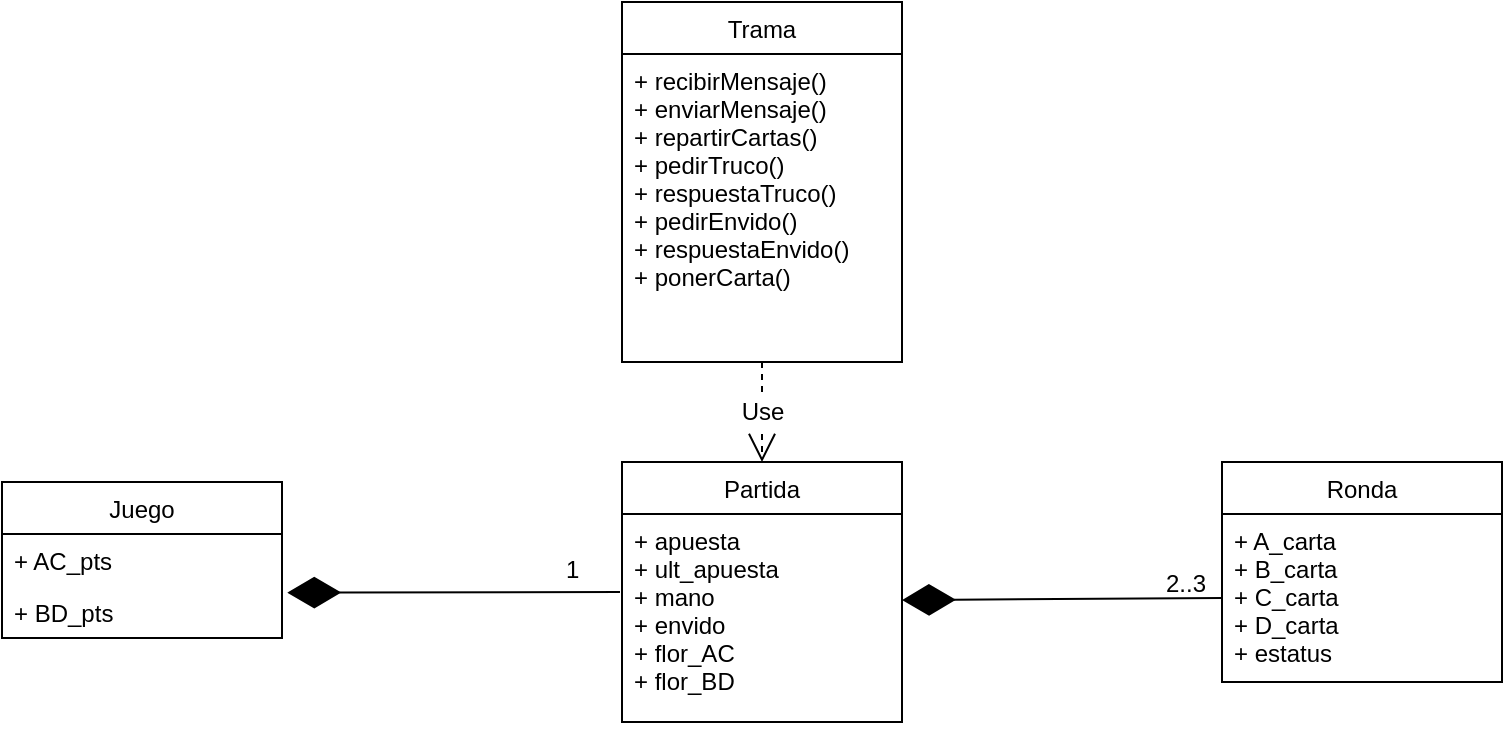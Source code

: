 <mxfile version="10.7.3" type="google"><diagram id="w82_UBWAiwAJ9hJfU_qq" name="Page-1"><mxGraphModel dx="992" dy="564" grid="1" gridSize="10" guides="1" tooltips="1" connect="1" arrows="1" fold="1" page="1" pageScale="1" pageWidth="2500" pageHeight="1500" math="0" shadow="0"><root><mxCell id="0"/><mxCell id="1" parent="0"/><mxCell id="3g3TR8fWQCIJSkU4lV_S-1" value="Partida" style="swimlane;fontStyle=0;childLayout=stackLayout;horizontal=1;startSize=26;fillColor=none;horizontalStack=0;resizeParent=1;resizeParentMax=0;resizeLast=0;collapsible=1;marginBottom=0;" parent="1" vertex="1"><mxGeometry x="490" y="600" width="140" height="130" as="geometry"/></mxCell><mxCell id="3g3TR8fWQCIJSkU4lV_S-2" value="+ apuesta&#10;+ ult_apuesta&#10;+ mano&#10;+ envido&#10;+ flor_AC&#10;+ flor_BD&#10;&#10;" style="text;strokeColor=none;fillColor=none;align=left;verticalAlign=top;spacingLeft=4;spacingRight=4;overflow=hidden;rotatable=0;points=[[0,0.5],[1,0.5]];portConstraint=eastwest;" parent="3g3TR8fWQCIJSkU4lV_S-1" vertex="1"><mxGeometry y="26" width="140" height="104" as="geometry"/></mxCell><mxCell id="3g3TR8fWQCIJSkU4lV_S-5" value="Juego" style="swimlane;fontStyle=0;childLayout=stackLayout;horizontal=1;startSize=26;fillColor=none;horizontalStack=0;resizeParent=1;resizeParentMax=0;resizeLast=0;collapsible=1;marginBottom=0;" parent="1" vertex="1"><mxGeometry x="180" y="610" width="140" height="78" as="geometry"/></mxCell><mxCell id="3g3TR8fWQCIJSkU4lV_S-6" value="+ AC_pts" style="text;strokeColor=none;fillColor=none;align=left;verticalAlign=top;spacingLeft=4;spacingRight=4;overflow=hidden;rotatable=0;points=[[0,0.5],[1,0.5]];portConstraint=eastwest;" parent="3g3TR8fWQCIJSkU4lV_S-5" vertex="1"><mxGeometry y="26" width="140" height="26" as="geometry"/></mxCell><mxCell id="3g3TR8fWQCIJSkU4lV_S-7" value="+ BD_pts" style="text;strokeColor=none;fillColor=none;align=left;verticalAlign=top;spacingLeft=4;spacingRight=4;overflow=hidden;rotatable=0;points=[[0,0.5],[1,0.5]];portConstraint=eastwest;" parent="3g3TR8fWQCIJSkU4lV_S-5" vertex="1"><mxGeometry y="52" width="140" height="26" as="geometry"/></mxCell><mxCell id="3g3TR8fWQCIJSkU4lV_S-9" value="" style="endArrow=diamondThin;endFill=1;endSize=24;html=1;entryX=1.019;entryY=1.129;entryDx=0;entryDy=0;entryPerimeter=0;" parent="1" target="3g3TR8fWQCIJSkU4lV_S-6" edge="1"><mxGeometry width="160" relative="1" as="geometry"><mxPoint x="489" y="665" as="sourcePoint"/><mxPoint x="550" y="661" as="targetPoint"/></mxGeometry></mxCell><mxCell id="3g3TR8fWQCIJSkU4lV_S-10" value="1" style="text;html=1;resizable=0;points=[];autosize=1;align=left;verticalAlign=top;spacingTop=-4;" parent="1" vertex="1"><mxGeometry x="460" y="644" width="20" height="10" as="geometry"/></mxCell><mxCell id="3g3TR8fWQCIJSkU4lV_S-12" value="Ronda" style="swimlane;fontStyle=0;childLayout=stackLayout;horizontal=1;startSize=26;fillColor=none;horizontalStack=0;resizeParent=1;resizeParentMax=0;resizeLast=0;collapsible=1;marginBottom=0;" parent="1" vertex="1"><mxGeometry x="790" y="600" width="140" height="110" as="geometry"/></mxCell><mxCell id="3g3TR8fWQCIJSkU4lV_S-13" value="+ A_carta&#10;+ B_carta&#10;+ C_carta&#10;+ D_carta&#10;+ estatus&#10;" style="text;strokeColor=none;fillColor=none;align=left;verticalAlign=top;spacingLeft=4;spacingRight=4;overflow=hidden;rotatable=0;points=[[0,0.5],[1,0.5]];portConstraint=eastwest;" parent="3g3TR8fWQCIJSkU4lV_S-12" vertex="1"><mxGeometry y="26" width="140" height="84" as="geometry"/></mxCell><mxCell id="3g3TR8fWQCIJSkU4lV_S-17" value="" style="endArrow=diamondThin;endFill=1;endSize=24;html=1;entryX=1.019;entryY=1.129;entryDx=0;entryDy=0;entryPerimeter=0;exitX=0;exitY=0.5;exitDx=0;exitDy=0;" parent="1" source="3g3TR8fWQCIJSkU4lV_S-13" edge="1"><mxGeometry width="160" relative="1" as="geometry"><mxPoint x="796" y="669" as="sourcePoint"/><mxPoint x="630" y="669" as="targetPoint"/></mxGeometry></mxCell><mxCell id="3g3TR8fWQCIJSkU4lV_S-18" value="2..3" style="text;html=1;resizable=0;points=[];autosize=1;align=left;verticalAlign=top;spacingTop=-4;" parent="1" vertex="1"><mxGeometry x="760" y="651" width="40" height="10" as="geometry"/></mxCell><mxCell id="3g3TR8fWQCIJSkU4lV_S-23" value="Trama" style="swimlane;fontStyle=0;childLayout=stackLayout;horizontal=1;startSize=26;fillColor=none;horizontalStack=0;resizeParent=1;resizeParentMax=0;resizeLast=0;collapsible=1;marginBottom=0;fontSize=12;fontColor=#000000;" parent="1" vertex="1"><mxGeometry x="490" y="370" width="140" height="180" as="geometry"/></mxCell><mxCell id="3g3TR8fWQCIJSkU4lV_S-24" value="+ recibirMensaje()&#10;+ enviarMensaje()&#10;+ repartirCartas()&#10;+ pedirTruco()&#10;+ respuestaTruco()&#10;+ pedirEnvido()&#10;+ respuestaEnvido()&#10;+ ponerCarta()&#10;" style="text;strokeColor=none;fillColor=none;align=left;verticalAlign=top;spacingLeft=4;spacingRight=4;overflow=hidden;rotatable=0;points=[[0,0.5],[1,0.5]];portConstraint=eastwest;" parent="3g3TR8fWQCIJSkU4lV_S-23" vertex="1"><mxGeometry y="26" width="140" height="154" as="geometry"/></mxCell><mxCell id="3g3TR8fWQCIJSkU4lV_S-32" value="Use" style="endArrow=open;endSize=12;dashed=1;html=1;fontSize=12;fontColor=#000000;entryX=0.5;entryY=0;entryDx=0;entryDy=0;exitX=0.5;exitY=1;exitDx=0;exitDy=0;exitPerimeter=0;" parent="1" source="3g3TR8fWQCIJSkU4lV_S-24" target="3g3TR8fWQCIJSkU4lV_S-1" edge="1"><mxGeometry width="160" relative="1" as="geometry"><mxPoint x="660" y="540" as="sourcePoint"/><mxPoint x="690" y="580" as="targetPoint"/></mxGeometry></mxCell></root></mxGraphModel></diagram></mxfile>